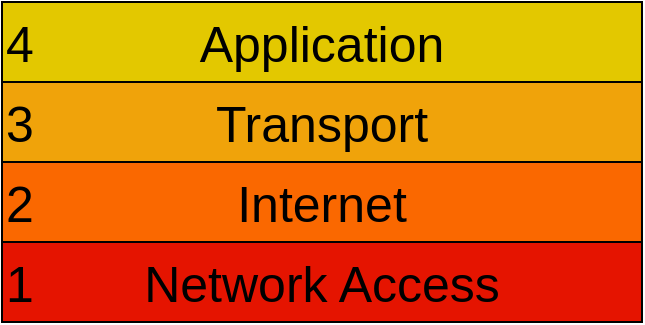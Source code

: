 <mxfile>
    <diagram id="YsilFeIqFnVLyxJX6bd4" name="Page-1">
        <mxGraphModel dx="941" dy="930" grid="1" gridSize="10" guides="1" tooltips="1" connect="1" arrows="1" fold="1" page="1" pageScale="1" pageWidth="850" pageHeight="1100" math="0" shadow="0">
            <root>
                <mxCell id="0"/>
                <mxCell id="1" parent="0"/>
                <mxCell id="2" value="Application" style="rounded=0;whiteSpace=wrap;html=1;fontSize=25;fillColor=#e3c800;fontColor=#000000;strokeColor=#000000;" vertex="1" parent="1">
                    <mxGeometry x="220" y="70" width="320" height="40" as="geometry"/>
                </mxCell>
                <mxCell id="3" value="Transport" style="rounded=0;whiteSpace=wrap;html=1;fontSize=25;fillColor=#f0a30a;fontColor=#000000;strokeColor=#000000;" vertex="1" parent="1">
                    <mxGeometry x="220" y="110" width="320" height="40" as="geometry"/>
                </mxCell>
                <mxCell id="4" value="Internet" style="rounded=0;whiteSpace=wrap;html=1;fontSize=25;fillColor=#fa6800;fontColor=#000000;strokeColor=#000000;" vertex="1" parent="1">
                    <mxGeometry x="220" y="150" width="320" height="40" as="geometry"/>
                </mxCell>
                <mxCell id="5" value="Network Access" style="rounded=0;whiteSpace=wrap;html=1;fontSize=25;fillColor=#e51400;fontColor=#000000;strokeColor=#000000;" vertex="1" parent="1">
                    <mxGeometry x="220" y="190" width="320" height="40" as="geometry"/>
                </mxCell>
                <mxCell id="7" value="4" style="text;html=1;strokeColor=none;fillColor=none;align=left;verticalAlign=middle;whiteSpace=wrap;rounded=0;fontSize=25;fontColor=#000000;" vertex="1" parent="1">
                    <mxGeometry x="220" y="75" width="60" height="30" as="geometry"/>
                </mxCell>
                <mxCell id="8" value="2" style="text;html=1;strokeColor=none;fillColor=none;align=left;verticalAlign=middle;whiteSpace=wrap;rounded=0;fontSize=25;fontColor=#000000;" vertex="1" parent="1">
                    <mxGeometry x="220" y="155" width="60" height="30" as="geometry"/>
                </mxCell>
                <mxCell id="9" value="3" style="text;html=1;strokeColor=none;fillColor=none;align=left;verticalAlign=middle;whiteSpace=wrap;rounded=0;fontSize=25;fontColor=#000000;" vertex="1" parent="1">
                    <mxGeometry x="220" y="115" width="60" height="30" as="geometry"/>
                </mxCell>
                <mxCell id="11" value="1" style="text;html=1;strokeColor=none;fillColor=none;align=left;verticalAlign=middle;whiteSpace=wrap;rounded=0;fontSize=25;fontColor=#000000;" vertex="1" parent="1">
                    <mxGeometry x="220" y="195" width="60" height="30" as="geometry"/>
                </mxCell>
            </root>
        </mxGraphModel>
    </diagram>
</mxfile>